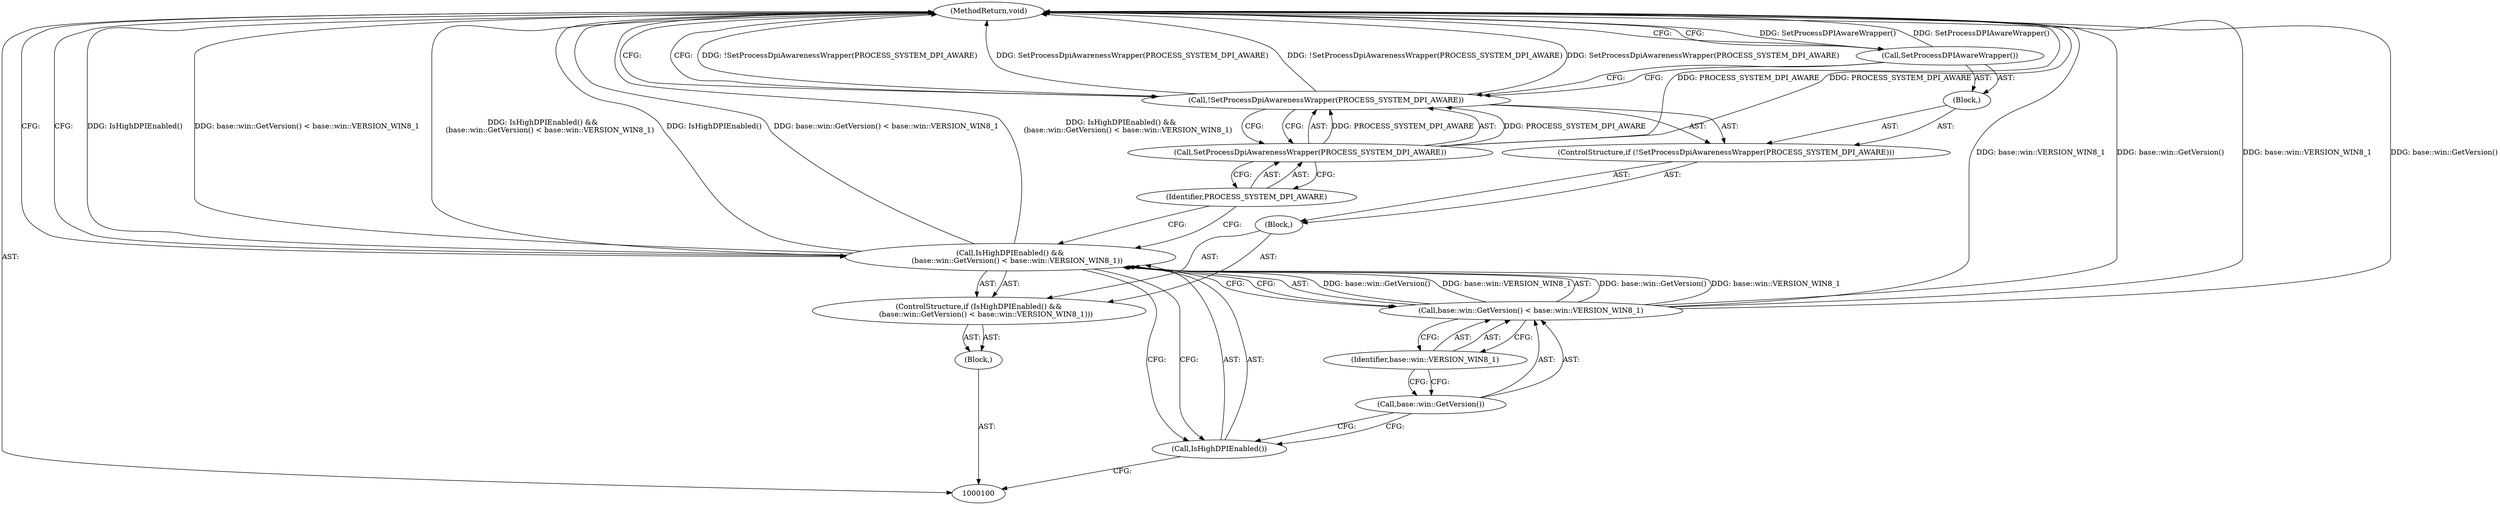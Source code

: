 digraph "1_Chrome_a0fe4d88137213aa24fbb16fd7eec34533345c9b" {
"1000115" [label="(MethodReturn,void)"];
"1000101" [label="(Block,)"];
"1000102" [label="(ControlStructure,if (IsHighDPIEnabled() &&\n      (base::win::GetVersion() < base::win::VERSION_WIN8_1)))"];
"1000103" [label="(Call,IsHighDPIEnabled() &&\n      (base::win::GetVersion() < base::win::VERSION_WIN8_1))"];
"1000104" [label="(Call,IsHighDPIEnabled())"];
"1000107" [label="(Identifier,base::win::VERSION_WIN8_1)"];
"1000108" [label="(Block,)"];
"1000105" [label="(Call,base::win::GetVersion() < base::win::VERSION_WIN8_1)"];
"1000106" [label="(Call,base::win::GetVersion())"];
"1000112" [label="(Identifier,PROCESS_SYSTEM_DPI_AWARE)"];
"1000109" [label="(ControlStructure,if (!SetProcessDpiAwarenessWrapper(PROCESS_SYSTEM_DPI_AWARE)))"];
"1000113" [label="(Block,)"];
"1000110" [label="(Call,!SetProcessDpiAwarenessWrapper(PROCESS_SYSTEM_DPI_AWARE))"];
"1000111" [label="(Call,SetProcessDpiAwarenessWrapper(PROCESS_SYSTEM_DPI_AWARE))"];
"1000114" [label="(Call,SetProcessDPIAwareWrapper())"];
"1000115" -> "1000100"  [label="AST: "];
"1000115" -> "1000114"  [label="CFG: "];
"1000115" -> "1000110"  [label="CFG: "];
"1000115" -> "1000103"  [label="CFG: "];
"1000105" -> "1000115"  [label="DDG: base::win::VERSION_WIN8_1"];
"1000105" -> "1000115"  [label="DDG: base::win::GetVersion()"];
"1000103" -> "1000115"  [label="DDG: IsHighDPIEnabled()"];
"1000103" -> "1000115"  [label="DDG: base::win::GetVersion() < base::win::VERSION_WIN8_1"];
"1000103" -> "1000115"  [label="DDG: IsHighDPIEnabled() &&\n      (base::win::GetVersion() < base::win::VERSION_WIN8_1)"];
"1000114" -> "1000115"  [label="DDG: SetProcessDPIAwareWrapper()"];
"1000111" -> "1000115"  [label="DDG: PROCESS_SYSTEM_DPI_AWARE"];
"1000110" -> "1000115"  [label="DDG: !SetProcessDpiAwarenessWrapper(PROCESS_SYSTEM_DPI_AWARE)"];
"1000110" -> "1000115"  [label="DDG: SetProcessDpiAwarenessWrapper(PROCESS_SYSTEM_DPI_AWARE)"];
"1000101" -> "1000100"  [label="AST: "];
"1000102" -> "1000101"  [label="AST: "];
"1000102" -> "1000101"  [label="AST: "];
"1000103" -> "1000102"  [label="AST: "];
"1000108" -> "1000102"  [label="AST: "];
"1000103" -> "1000102"  [label="AST: "];
"1000103" -> "1000104"  [label="CFG: "];
"1000103" -> "1000105"  [label="CFG: "];
"1000104" -> "1000103"  [label="AST: "];
"1000105" -> "1000103"  [label="AST: "];
"1000112" -> "1000103"  [label="CFG: "];
"1000115" -> "1000103"  [label="CFG: "];
"1000103" -> "1000115"  [label="DDG: IsHighDPIEnabled()"];
"1000103" -> "1000115"  [label="DDG: base::win::GetVersion() < base::win::VERSION_WIN8_1"];
"1000103" -> "1000115"  [label="DDG: IsHighDPIEnabled() &&\n      (base::win::GetVersion() < base::win::VERSION_WIN8_1)"];
"1000105" -> "1000103"  [label="DDG: base::win::GetVersion()"];
"1000105" -> "1000103"  [label="DDG: base::win::VERSION_WIN8_1"];
"1000104" -> "1000103"  [label="AST: "];
"1000104" -> "1000100"  [label="CFG: "];
"1000106" -> "1000104"  [label="CFG: "];
"1000103" -> "1000104"  [label="CFG: "];
"1000107" -> "1000105"  [label="AST: "];
"1000107" -> "1000106"  [label="CFG: "];
"1000105" -> "1000107"  [label="CFG: "];
"1000108" -> "1000102"  [label="AST: "];
"1000109" -> "1000108"  [label="AST: "];
"1000105" -> "1000103"  [label="AST: "];
"1000105" -> "1000107"  [label="CFG: "];
"1000106" -> "1000105"  [label="AST: "];
"1000107" -> "1000105"  [label="AST: "];
"1000103" -> "1000105"  [label="CFG: "];
"1000105" -> "1000115"  [label="DDG: base::win::VERSION_WIN8_1"];
"1000105" -> "1000115"  [label="DDG: base::win::GetVersion()"];
"1000105" -> "1000103"  [label="DDG: base::win::GetVersion()"];
"1000105" -> "1000103"  [label="DDG: base::win::VERSION_WIN8_1"];
"1000106" -> "1000105"  [label="AST: "];
"1000106" -> "1000104"  [label="CFG: "];
"1000107" -> "1000106"  [label="CFG: "];
"1000112" -> "1000111"  [label="AST: "];
"1000112" -> "1000103"  [label="CFG: "];
"1000111" -> "1000112"  [label="CFG: "];
"1000109" -> "1000108"  [label="AST: "];
"1000110" -> "1000109"  [label="AST: "];
"1000113" -> "1000109"  [label="AST: "];
"1000113" -> "1000109"  [label="AST: "];
"1000114" -> "1000113"  [label="AST: "];
"1000110" -> "1000109"  [label="AST: "];
"1000110" -> "1000111"  [label="CFG: "];
"1000111" -> "1000110"  [label="AST: "];
"1000114" -> "1000110"  [label="CFG: "];
"1000115" -> "1000110"  [label="CFG: "];
"1000110" -> "1000115"  [label="DDG: !SetProcessDpiAwarenessWrapper(PROCESS_SYSTEM_DPI_AWARE)"];
"1000110" -> "1000115"  [label="DDG: SetProcessDpiAwarenessWrapper(PROCESS_SYSTEM_DPI_AWARE)"];
"1000111" -> "1000110"  [label="DDG: PROCESS_SYSTEM_DPI_AWARE"];
"1000111" -> "1000110"  [label="AST: "];
"1000111" -> "1000112"  [label="CFG: "];
"1000112" -> "1000111"  [label="AST: "];
"1000110" -> "1000111"  [label="CFG: "];
"1000111" -> "1000115"  [label="DDG: PROCESS_SYSTEM_DPI_AWARE"];
"1000111" -> "1000110"  [label="DDG: PROCESS_SYSTEM_DPI_AWARE"];
"1000114" -> "1000113"  [label="AST: "];
"1000114" -> "1000110"  [label="CFG: "];
"1000115" -> "1000114"  [label="CFG: "];
"1000114" -> "1000115"  [label="DDG: SetProcessDPIAwareWrapper()"];
}
